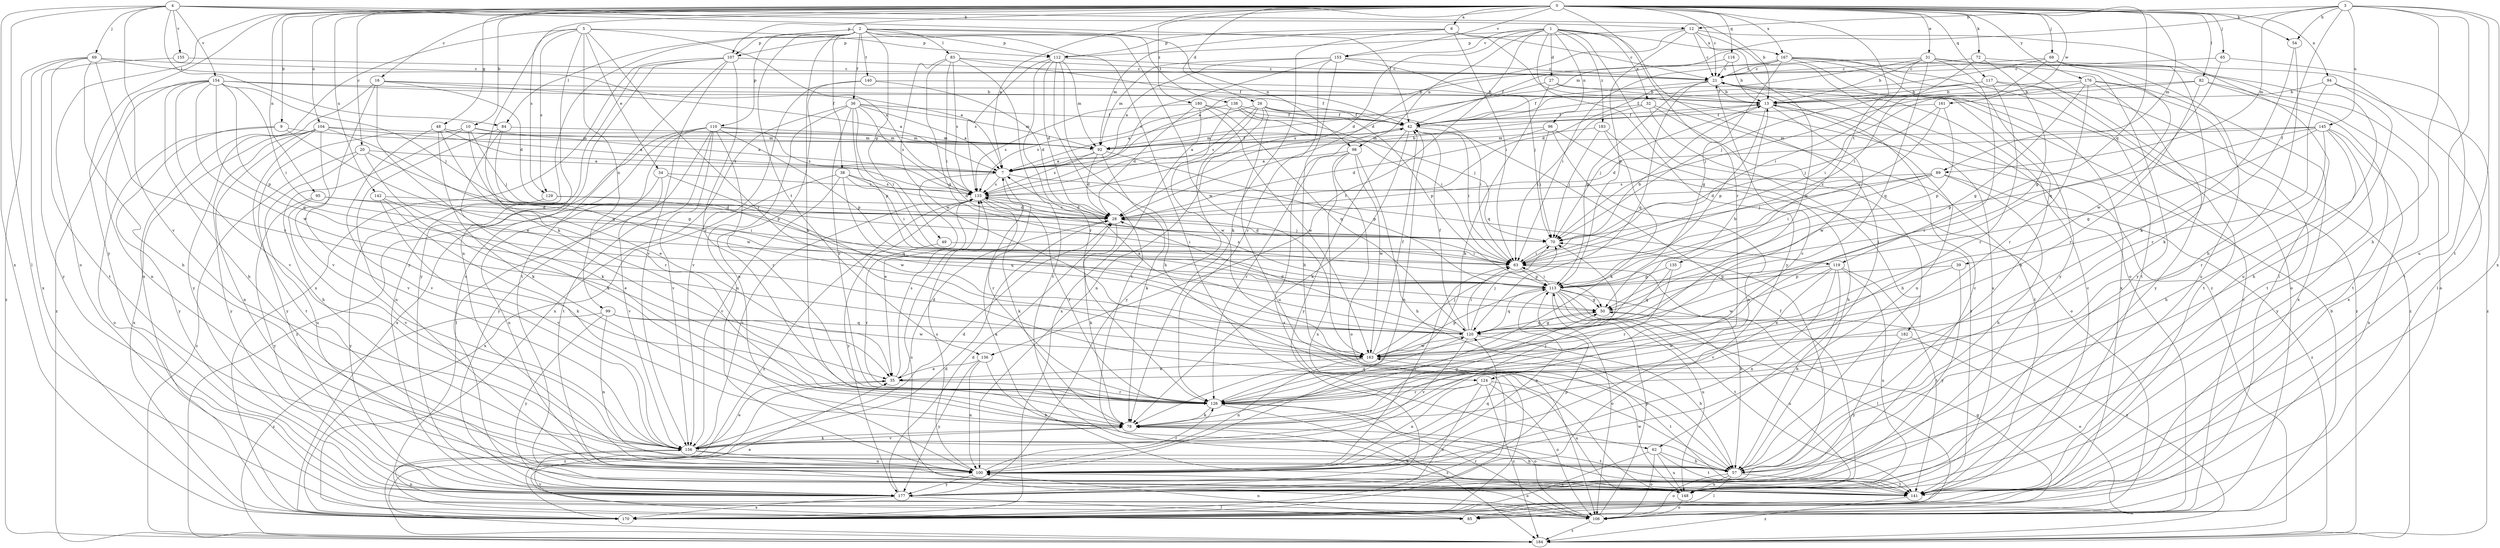 strict digraph  {
0;
1;
2;
3;
4;
5;
6;
7;
9;
10;
12;
13;
16;
20;
21;
26;
27;
28;
31;
32;
34;
35;
36;
38;
39;
42;
48;
49;
50;
54;
57;
62;
63;
65;
68;
69;
70;
72;
78;
82;
83;
84;
85;
89;
92;
94;
95;
96;
98;
99;
100;
104;
106;
107;
110;
112;
113;
116;
117;
119;
120;
124;
126;
129;
133;
135;
136;
138;
140;
141;
142;
145;
148;
153;
154;
155;
156;
161;
163;
167;
170;
176;
177;
180;
182;
183;
184;
0 -> 6  [label=a];
0 -> 7  [label=a];
0 -> 9  [label=b];
0 -> 10  [label=b];
0 -> 16  [label=c];
0 -> 20  [label=c];
0 -> 21  [label=c];
0 -> 26  [label=d];
0 -> 31  [label=e];
0 -> 48  [label=g];
0 -> 54  [label=h];
0 -> 65  [label=j];
0 -> 68  [label=j];
0 -> 72  [label=k];
0 -> 82  [label=l];
0 -> 89  [label=m];
0 -> 94  [label=n];
0 -> 95  [label=n];
0 -> 104  [label=o];
0 -> 106  [label=o];
0 -> 107  [label=p];
0 -> 116  [label=q];
0 -> 117  [label=q];
0 -> 119  [label=q];
0 -> 124  [label=r];
0 -> 129  [label=s];
0 -> 135  [label=t];
0 -> 142  [label=u];
0 -> 153  [label=v];
0 -> 161  [label=w];
0 -> 167  [label=x];
0 -> 176  [label=y];
0 -> 177  [label=y];
0 -> 180  [label=z];
1 -> 27  [label=d];
1 -> 28  [label=d];
1 -> 32  [label=e];
1 -> 62  [label=i];
1 -> 96  [label=n];
1 -> 98  [label=n];
1 -> 107  [label=p];
1 -> 136  [label=t];
1 -> 153  [label=v];
1 -> 167  [label=x];
1 -> 177  [label=y];
1 -> 182  [label=z];
1 -> 183  [label=z];
2 -> 36  [label=f];
2 -> 38  [label=f];
2 -> 49  [label=g];
2 -> 62  [label=i];
2 -> 78  [label=k];
2 -> 83  [label=l];
2 -> 84  [label=l];
2 -> 98  [label=n];
2 -> 107  [label=p];
2 -> 110  [label=p];
2 -> 112  [label=p];
2 -> 136  [label=t];
2 -> 138  [label=t];
2 -> 140  [label=t];
2 -> 163  [label=w];
2 -> 177  [label=y];
3 -> 12  [label=b];
3 -> 39  [label=f];
3 -> 54  [label=h];
3 -> 57  [label=h];
3 -> 89  [label=m];
3 -> 92  [label=m];
3 -> 141  [label=t];
3 -> 145  [label=u];
3 -> 148  [label=u];
3 -> 170  [label=x];
4 -> 12  [label=b];
4 -> 13  [label=b];
4 -> 42  [label=f];
4 -> 69  [label=j];
4 -> 84  [label=l];
4 -> 85  [label=l];
4 -> 154  [label=v];
4 -> 155  [label=v];
4 -> 156  [label=v];
4 -> 170  [label=x];
5 -> 34  [label=e];
5 -> 78  [label=k];
5 -> 99  [label=n];
5 -> 100  [label=n];
5 -> 112  [label=p];
5 -> 124  [label=r];
5 -> 129  [label=s];
5 -> 133  [label=s];
5 -> 170  [label=x];
6 -> 21  [label=c];
6 -> 63  [label=i];
6 -> 78  [label=k];
6 -> 92  [label=m];
6 -> 112  [label=p];
6 -> 184  [label=z];
7 -> 13  [label=b];
7 -> 35  [label=e];
7 -> 119  [label=q];
7 -> 126  [label=r];
7 -> 133  [label=s];
9 -> 50  [label=g];
9 -> 92  [label=m];
9 -> 106  [label=o];
9 -> 177  [label=y];
10 -> 7  [label=a];
10 -> 35  [label=e];
10 -> 57  [label=h];
10 -> 70  [label=j];
10 -> 92  [label=m];
10 -> 177  [label=y];
12 -> 21  [label=c];
12 -> 28  [label=d];
12 -> 85  [label=l];
12 -> 106  [label=o];
12 -> 112  [label=p];
12 -> 113  [label=p];
12 -> 163  [label=w];
13 -> 42  [label=f];
13 -> 70  [label=j];
13 -> 100  [label=n];
13 -> 113  [label=p];
13 -> 163  [label=w];
16 -> 7  [label=a];
16 -> 13  [label=b];
16 -> 28  [label=d];
16 -> 35  [label=e];
16 -> 156  [label=v];
16 -> 177  [label=y];
20 -> 7  [label=a];
20 -> 78  [label=k];
20 -> 113  [label=p];
20 -> 148  [label=u];
20 -> 184  [label=z];
21 -> 13  [label=b];
21 -> 42  [label=f];
21 -> 113  [label=p];
21 -> 120  [label=q];
21 -> 148  [label=u];
26 -> 7  [label=a];
26 -> 42  [label=f];
26 -> 63  [label=i];
26 -> 100  [label=n];
26 -> 113  [label=p];
26 -> 133  [label=s];
26 -> 148  [label=u];
26 -> 177  [label=y];
27 -> 13  [label=b];
27 -> 78  [label=k];
27 -> 133  [label=s];
27 -> 184  [label=z];
28 -> 70  [label=j];
28 -> 78  [label=k];
28 -> 133  [label=s];
31 -> 13  [label=b];
31 -> 21  [label=c];
31 -> 28  [label=d];
31 -> 63  [label=i];
31 -> 106  [label=o];
31 -> 120  [label=q];
31 -> 126  [label=r];
31 -> 148  [label=u];
31 -> 177  [label=y];
32 -> 42  [label=f];
32 -> 57  [label=h];
32 -> 63  [label=i];
32 -> 106  [label=o];
32 -> 141  [label=t];
34 -> 100  [label=n];
34 -> 133  [label=s];
34 -> 156  [label=v];
34 -> 163  [label=w];
35 -> 28  [label=d];
35 -> 126  [label=r];
35 -> 133  [label=s];
35 -> 184  [label=z];
36 -> 7  [label=a];
36 -> 42  [label=f];
36 -> 63  [label=i];
36 -> 92  [label=m];
36 -> 100  [label=n];
36 -> 113  [label=p];
36 -> 126  [label=r];
36 -> 133  [label=s];
36 -> 170  [label=x];
38 -> 28  [label=d];
38 -> 63  [label=i];
38 -> 120  [label=q];
38 -> 133  [label=s];
38 -> 156  [label=v];
38 -> 170  [label=x];
39 -> 35  [label=e];
39 -> 113  [label=p];
39 -> 177  [label=y];
42 -> 7  [label=a];
42 -> 63  [label=i];
42 -> 78  [label=k];
42 -> 92  [label=m];
42 -> 100  [label=n];
42 -> 170  [label=x];
42 -> 177  [label=y];
48 -> 78  [label=k];
48 -> 92  [label=m];
48 -> 126  [label=r];
48 -> 133  [label=s];
48 -> 156  [label=v];
49 -> 63  [label=i];
49 -> 126  [label=r];
50 -> 120  [label=q];
50 -> 148  [label=u];
54 -> 57  [label=h];
54 -> 78  [label=k];
57 -> 85  [label=l];
57 -> 106  [label=o];
57 -> 141  [label=t];
57 -> 148  [label=u];
62 -> 57  [label=h];
62 -> 106  [label=o];
62 -> 141  [label=t];
62 -> 148  [label=u];
62 -> 170  [label=x];
63 -> 13  [label=b];
63 -> 57  [label=h];
63 -> 113  [label=p];
65 -> 21  [label=c];
65 -> 141  [label=t];
65 -> 163  [label=w];
68 -> 21  [label=c];
68 -> 42  [label=f];
68 -> 63  [label=i];
68 -> 85  [label=l];
68 -> 120  [label=q];
68 -> 148  [label=u];
69 -> 7  [label=a];
69 -> 21  [label=c];
69 -> 57  [label=h];
69 -> 126  [label=r];
69 -> 141  [label=t];
69 -> 170  [label=x];
69 -> 184  [label=z];
70 -> 28  [label=d];
70 -> 63  [label=i];
72 -> 21  [label=c];
72 -> 50  [label=g];
72 -> 70  [label=j];
72 -> 78  [label=k];
78 -> 21  [label=c];
78 -> 50  [label=g];
78 -> 141  [label=t];
78 -> 156  [label=v];
82 -> 13  [label=b];
82 -> 63  [label=i];
82 -> 126  [label=r];
82 -> 141  [label=t];
82 -> 170  [label=x];
83 -> 21  [label=c];
83 -> 42  [label=f];
83 -> 50  [label=g];
83 -> 63  [label=i];
83 -> 133  [label=s];
83 -> 141  [label=t];
83 -> 163  [label=w];
84 -> 78  [label=k];
84 -> 92  [label=m];
84 -> 100  [label=n];
84 -> 163  [label=w];
85 -> 35  [label=e];
85 -> 50  [label=g];
85 -> 100  [label=n];
89 -> 28  [label=d];
89 -> 57  [label=h];
89 -> 63  [label=i];
89 -> 70  [label=j];
89 -> 133  [label=s];
89 -> 184  [label=z];
92 -> 7  [label=a];
92 -> 28  [label=d];
92 -> 42  [label=f];
92 -> 78  [label=k];
92 -> 113  [label=p];
92 -> 133  [label=s];
94 -> 13  [label=b];
94 -> 57  [label=h];
94 -> 126  [label=r];
94 -> 184  [label=z];
95 -> 28  [label=d];
95 -> 63  [label=i];
95 -> 156  [label=v];
95 -> 177  [label=y];
96 -> 28  [label=d];
96 -> 70  [label=j];
96 -> 92  [label=m];
96 -> 100  [label=n];
96 -> 141  [label=t];
98 -> 7  [label=a];
98 -> 57  [label=h];
98 -> 106  [label=o];
98 -> 126  [label=r];
98 -> 163  [label=w];
98 -> 170  [label=x];
99 -> 100  [label=n];
99 -> 120  [label=q];
99 -> 163  [label=w];
99 -> 177  [label=y];
99 -> 184  [label=z];
100 -> 63  [label=i];
100 -> 106  [label=o];
100 -> 120  [label=q];
100 -> 126  [label=r];
100 -> 133  [label=s];
100 -> 177  [label=y];
104 -> 7  [label=a];
104 -> 50  [label=g];
104 -> 92  [label=m];
104 -> 100  [label=n];
104 -> 141  [label=t];
104 -> 156  [label=v];
104 -> 170  [label=x];
104 -> 177  [label=y];
106 -> 13  [label=b];
106 -> 21  [label=c];
106 -> 113  [label=p];
106 -> 126  [label=r];
106 -> 133  [label=s];
106 -> 156  [label=v];
106 -> 184  [label=z];
107 -> 21  [label=c];
107 -> 126  [label=r];
107 -> 141  [label=t];
107 -> 148  [label=u];
107 -> 156  [label=v];
107 -> 170  [label=x];
107 -> 177  [label=y];
110 -> 85  [label=l];
110 -> 92  [label=m];
110 -> 113  [label=p];
110 -> 126  [label=r];
110 -> 133  [label=s];
110 -> 141  [label=t];
110 -> 156  [label=v];
110 -> 170  [label=x];
110 -> 177  [label=y];
110 -> 184  [label=z];
112 -> 21  [label=c];
112 -> 28  [label=d];
112 -> 57  [label=h];
112 -> 92  [label=m];
112 -> 126  [label=r];
112 -> 133  [label=s];
112 -> 141  [label=t];
113 -> 50  [label=g];
113 -> 63  [label=i];
113 -> 85  [label=l];
113 -> 100  [label=n];
113 -> 106  [label=o];
113 -> 120  [label=q];
113 -> 133  [label=s];
113 -> 141  [label=t];
113 -> 148  [label=u];
113 -> 184  [label=z];
116 -> 7  [label=a];
116 -> 13  [label=b];
116 -> 21  [label=c];
117 -> 13  [label=b];
117 -> 42  [label=f];
117 -> 126  [label=r];
117 -> 141  [label=t];
117 -> 184  [label=z];
119 -> 57  [label=h];
119 -> 100  [label=n];
119 -> 113  [label=p];
119 -> 141  [label=t];
119 -> 148  [label=u];
119 -> 156  [label=v];
119 -> 163  [label=w];
120 -> 7  [label=a];
120 -> 13  [label=b];
120 -> 28  [label=d];
120 -> 42  [label=f];
120 -> 50  [label=g];
120 -> 57  [label=h];
120 -> 63  [label=i];
120 -> 70  [label=j];
120 -> 156  [label=v];
120 -> 163  [label=w];
124 -> 100  [label=n];
124 -> 106  [label=o];
124 -> 126  [label=r];
124 -> 148  [label=u];
124 -> 170  [label=x];
124 -> 184  [label=z];
126 -> 78  [label=k];
126 -> 106  [label=o];
126 -> 120  [label=q];
126 -> 184  [label=z];
129 -> 28  [label=d];
129 -> 120  [label=q];
129 -> 177  [label=y];
133 -> 28  [label=d];
133 -> 78  [label=k];
133 -> 126  [label=r];
133 -> 177  [label=y];
133 -> 184  [label=z];
135 -> 113  [label=p];
135 -> 120  [label=q];
135 -> 126  [label=r];
136 -> 35  [label=e];
136 -> 57  [label=h];
136 -> 100  [label=n];
136 -> 177  [label=y];
138 -> 42  [label=f];
138 -> 63  [label=i];
138 -> 70  [label=j];
138 -> 133  [label=s];
138 -> 163  [label=w];
140 -> 13  [label=b];
140 -> 28  [label=d];
140 -> 100  [label=n];
140 -> 156  [label=v];
141 -> 7  [label=a];
141 -> 21  [label=c];
141 -> 184  [label=z];
142 -> 28  [label=d];
142 -> 35  [label=e];
142 -> 78  [label=k];
142 -> 156  [label=v];
145 -> 28  [label=d];
145 -> 50  [label=g];
145 -> 57  [label=h];
145 -> 92  [label=m];
145 -> 113  [label=p];
145 -> 126  [label=r];
145 -> 170  [label=x];
145 -> 177  [label=y];
148 -> 42  [label=f];
148 -> 78  [label=k];
148 -> 106  [label=o];
148 -> 163  [label=w];
153 -> 7  [label=a];
153 -> 21  [label=c];
153 -> 57  [label=h];
153 -> 70  [label=j];
153 -> 92  [label=m];
153 -> 126  [label=r];
153 -> 133  [label=s];
154 -> 13  [label=b];
154 -> 42  [label=f];
154 -> 57  [label=h];
154 -> 63  [label=i];
154 -> 70  [label=j];
154 -> 100  [label=n];
154 -> 113  [label=p];
154 -> 120  [label=q];
154 -> 156  [label=v];
154 -> 163  [label=w];
154 -> 184  [label=z];
155 -> 21  [label=c];
155 -> 177  [label=y];
156 -> 28  [label=d];
156 -> 35  [label=e];
156 -> 57  [label=h];
156 -> 70  [label=j];
156 -> 78  [label=k];
156 -> 100  [label=n];
156 -> 106  [label=o];
156 -> 133  [label=s];
161 -> 42  [label=f];
161 -> 63  [label=i];
161 -> 70  [label=j];
161 -> 113  [label=p];
163 -> 35  [label=e];
163 -> 42  [label=f];
163 -> 70  [label=j];
163 -> 100  [label=n];
163 -> 113  [label=p];
163 -> 141  [label=t];
167 -> 21  [label=c];
167 -> 42  [label=f];
167 -> 50  [label=g];
167 -> 57  [label=h];
167 -> 63  [label=i];
167 -> 106  [label=o];
167 -> 141  [label=t];
167 -> 170  [label=x];
167 -> 177  [label=y];
170 -> 28  [label=d];
176 -> 13  [label=b];
176 -> 50  [label=g];
176 -> 70  [label=j];
176 -> 126  [label=r];
176 -> 141  [label=t];
176 -> 170  [label=x];
176 -> 177  [label=y];
177 -> 21  [label=c];
177 -> 28  [label=d];
177 -> 70  [label=j];
177 -> 85  [label=l];
177 -> 113  [label=p];
177 -> 170  [label=x];
180 -> 28  [label=d];
180 -> 42  [label=f];
180 -> 120  [label=q];
180 -> 133  [label=s];
180 -> 163  [label=w];
180 -> 170  [label=x];
182 -> 106  [label=o];
182 -> 163  [label=w];
182 -> 177  [label=y];
183 -> 57  [label=h];
183 -> 70  [label=j];
183 -> 78  [label=k];
183 -> 92  [label=m];
}
